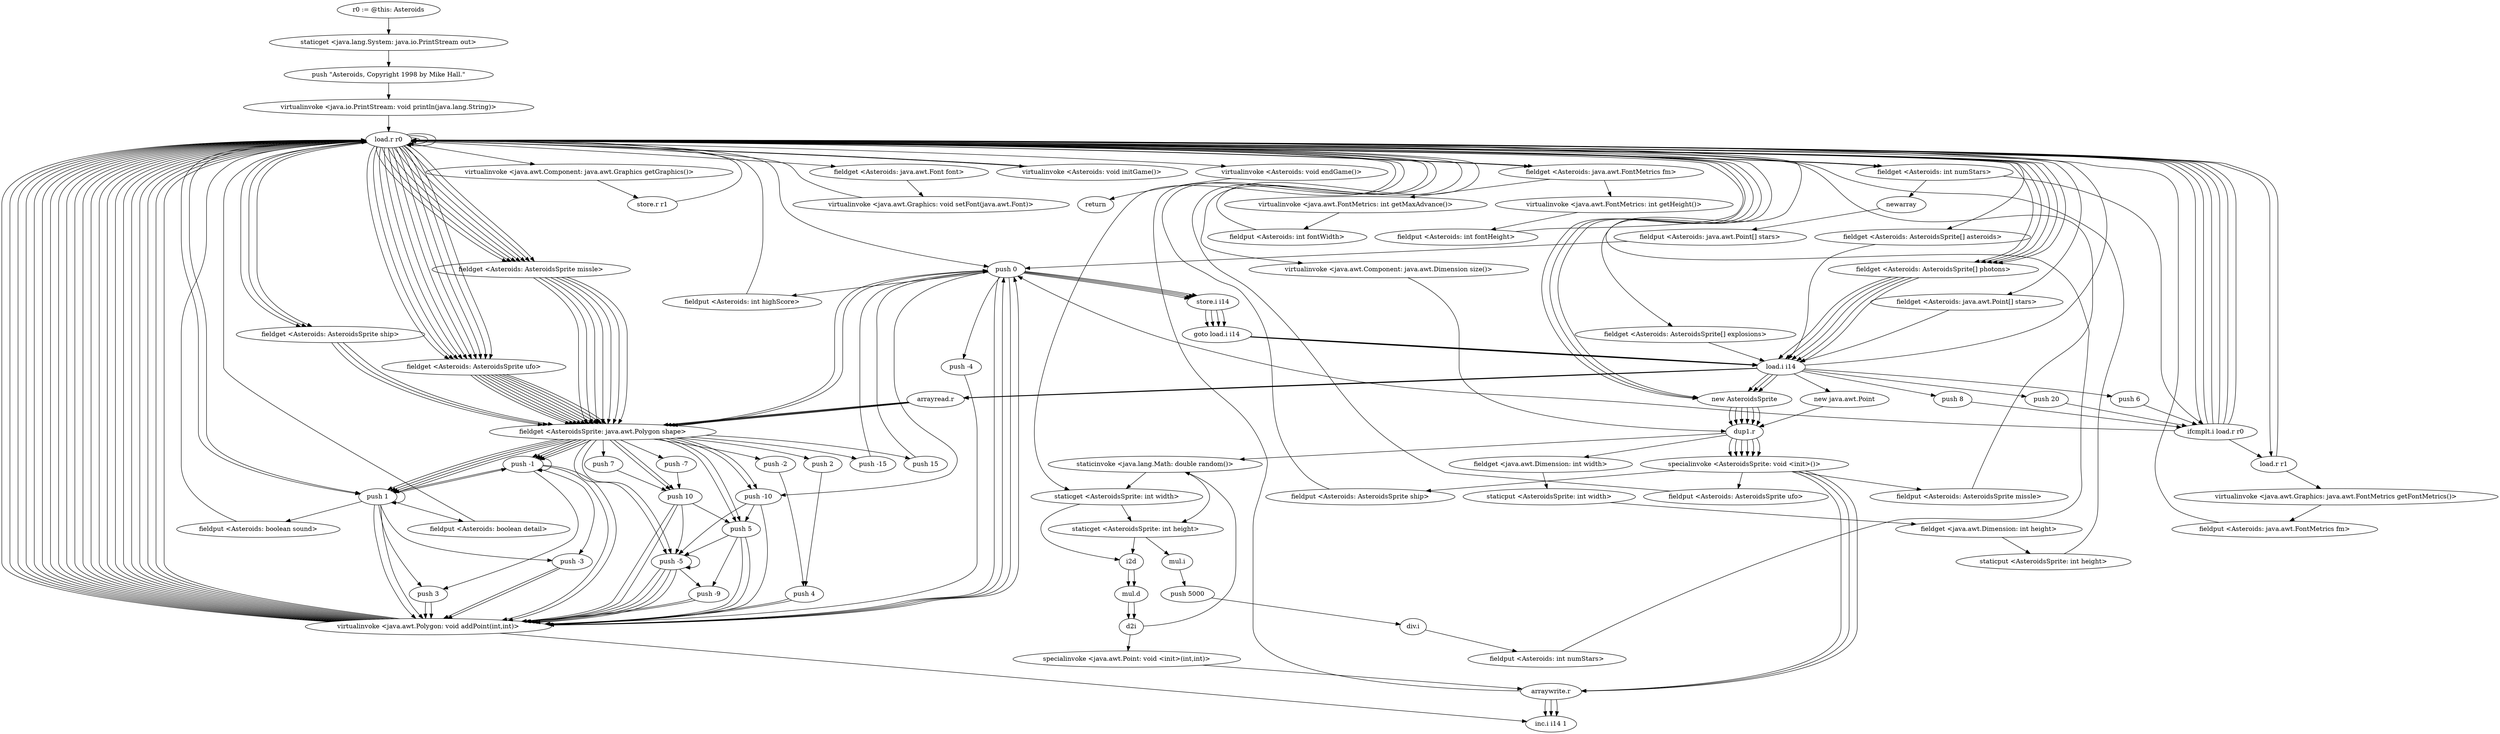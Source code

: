 digraph "" {
    "r0 := @this: Asteroids"
    "staticget <java.lang.System: java.io.PrintStream out>"
    "r0 := @this: Asteroids"->"staticget <java.lang.System: java.io.PrintStream out>";
    "push \"Asteroids, Copyright 1998 by Mike Hall.\""
    "staticget <java.lang.System: java.io.PrintStream out>"->"push \"Asteroids, Copyright 1998 by Mike Hall.\"";
    "virtualinvoke <java.io.PrintStream: void println(java.lang.String)>"
    "push \"Asteroids, Copyright 1998 by Mike Hall.\""->"virtualinvoke <java.io.PrintStream: void println(java.lang.String)>";
    "load.r r0"
    "virtualinvoke <java.io.PrintStream: void println(java.lang.String)>"->"load.r r0";
    "virtualinvoke <java.awt.Component: java.awt.Graphics getGraphics()>"
    "load.r r0"->"virtualinvoke <java.awt.Component: java.awt.Graphics getGraphics()>";
    "store.r r1"
    "virtualinvoke <java.awt.Component: java.awt.Graphics getGraphics()>"->"store.r r1";
    "store.r r1"->"load.r r0";
    "virtualinvoke <java.awt.Component: java.awt.Dimension size()>"
    "load.r r0"->"virtualinvoke <java.awt.Component: java.awt.Dimension size()>";
    "dup1.r"
    "virtualinvoke <java.awt.Component: java.awt.Dimension size()>"->"dup1.r";
    "fieldget <java.awt.Dimension: int width>"
    "dup1.r"->"fieldget <java.awt.Dimension: int width>";
    "staticput <AsteroidsSprite: int width>"
    "fieldget <java.awt.Dimension: int width>"->"staticput <AsteroidsSprite: int width>";
    "fieldget <java.awt.Dimension: int height>"
    "staticput <AsteroidsSprite: int width>"->"fieldget <java.awt.Dimension: int height>";
    "staticput <AsteroidsSprite: int height>"
    "fieldget <java.awt.Dimension: int height>"->"staticput <AsteroidsSprite: int height>";
    "staticput <AsteroidsSprite: int height>"->"load.r r0";
    "staticget <AsteroidsSprite: int width>"
    "load.r r0"->"staticget <AsteroidsSprite: int width>";
    "staticget <AsteroidsSprite: int height>"
    "staticget <AsteroidsSprite: int width>"->"staticget <AsteroidsSprite: int height>";
    "mul.i"
    "staticget <AsteroidsSprite: int height>"->"mul.i";
    "push 5000"
    "mul.i"->"push 5000";
    "div.i"
    "push 5000"->"div.i";
    "fieldput <Asteroids: int numStars>"
    "div.i"->"fieldput <Asteroids: int numStars>";
    "fieldput <Asteroids: int numStars>"->"load.r r0";
    "load.r r0"->"load.r r0";
    "fieldget <Asteroids: int numStars>"
    "load.r r0"->"fieldget <Asteroids: int numStars>";
    "newarray"
    "fieldget <Asteroids: int numStars>"->"newarray";
    "fieldput <Asteroids: java.awt.Point[] stars>"
    "newarray"->"fieldput <Asteroids: java.awt.Point[] stars>";
    "push 0"
    "fieldput <Asteroids: java.awt.Point[] stars>"->"push 0";
    "store.i i14"
    "push 0"->"store.i i14";
    "goto load.i i14"
    "store.i i14"->"goto load.i i14";
    "load.i i14"
    "goto load.i i14"->"load.i i14";
    "load.i i14"->"load.r r0";
    "load.r r0"->"fieldget <Asteroids: int numStars>";
    "ifcmplt.i load.r r0"
    "fieldget <Asteroids: int numStars>"->"ifcmplt.i load.r r0";
    "ifcmplt.i load.r r0"->"load.r r0";
    "new AsteroidsSprite"
    "load.r r0"->"new AsteroidsSprite";
    "new AsteroidsSprite"->"dup1.r";
    "specialinvoke <AsteroidsSprite: void <init>()>"
    "dup1.r"->"specialinvoke <AsteroidsSprite: void <init>()>";
    "fieldput <Asteroids: AsteroidsSprite ship>"
    "specialinvoke <AsteroidsSprite: void <init>()>"->"fieldput <Asteroids: AsteroidsSprite ship>";
    "fieldput <Asteroids: AsteroidsSprite ship>"->"load.r r0";
    "fieldget <Asteroids: AsteroidsSprite ship>"
    "load.r r0"->"fieldget <Asteroids: AsteroidsSprite ship>";
    "fieldget <AsteroidsSprite: java.awt.Polygon shape>"
    "fieldget <Asteroids: AsteroidsSprite ship>"->"fieldget <AsteroidsSprite: java.awt.Polygon shape>";
    "fieldget <AsteroidsSprite: java.awt.Polygon shape>"->"push 0";
    "push -10"
    "push 0"->"push -10";
    "virtualinvoke <java.awt.Polygon: void addPoint(int,int)>"
    "push -10"->"virtualinvoke <java.awt.Polygon: void addPoint(int,int)>";
    "virtualinvoke <java.awt.Polygon: void addPoint(int,int)>"->"load.r r0";
    "load.r r0"->"fieldget <Asteroids: AsteroidsSprite ship>";
    "fieldget <Asteroids: AsteroidsSprite ship>"->"fieldget <AsteroidsSprite: java.awt.Polygon shape>";
    "push 7"
    "fieldget <AsteroidsSprite: java.awt.Polygon shape>"->"push 7";
    "push 10"
    "push 7"->"push 10";
    "push 10"->"virtualinvoke <java.awt.Polygon: void addPoint(int,int)>";
    "virtualinvoke <java.awt.Polygon: void addPoint(int,int)>"->"load.r r0";
    "load.r r0"->"fieldget <Asteroids: AsteroidsSprite ship>";
    "fieldget <Asteroids: AsteroidsSprite ship>"->"fieldget <AsteroidsSprite: java.awt.Polygon shape>";
    "push -7"
    "fieldget <AsteroidsSprite: java.awt.Polygon shape>"->"push -7";
    "push -7"->"push 10";
    "push 10"->"virtualinvoke <java.awt.Polygon: void addPoint(int,int)>";
    "virtualinvoke <java.awt.Polygon: void addPoint(int,int)>"->"push 0";
    "push 0"->"store.i i14";
    "store.i i14"->"goto load.i i14";
    "goto load.i i14"->"load.i i14";
    "push 6"
    "load.i i14"->"push 6";
    "push 6"->"ifcmplt.i load.r r0";
    "ifcmplt.i load.r r0"->"load.r r0";
    "load.r r0"->"new AsteroidsSprite";
    "new AsteroidsSprite"->"dup1.r";
    "dup1.r"->"specialinvoke <AsteroidsSprite: void <init>()>";
    "fieldput <Asteroids: AsteroidsSprite ufo>"
    "specialinvoke <AsteroidsSprite: void <init>()>"->"fieldput <Asteroids: AsteroidsSprite ufo>";
    "fieldput <Asteroids: AsteroidsSprite ufo>"->"load.r r0";
    "fieldget <Asteroids: AsteroidsSprite ufo>"
    "load.r r0"->"fieldget <Asteroids: AsteroidsSprite ufo>";
    "fieldget <Asteroids: AsteroidsSprite ufo>"->"fieldget <AsteroidsSprite: java.awt.Polygon shape>";
    "push -15"
    "fieldget <AsteroidsSprite: java.awt.Polygon shape>"->"push -15";
    "push -15"->"push 0";
    "push 0"->"virtualinvoke <java.awt.Polygon: void addPoint(int,int)>";
    "virtualinvoke <java.awt.Polygon: void addPoint(int,int)>"->"load.r r0";
    "load.r r0"->"fieldget <Asteroids: AsteroidsSprite ufo>";
    "fieldget <Asteroids: AsteroidsSprite ufo>"->"fieldget <AsteroidsSprite: java.awt.Polygon shape>";
    "fieldget <AsteroidsSprite: java.awt.Polygon shape>"->"push -10";
    "push -5"
    "push -10"->"push -5";
    "push -5"->"virtualinvoke <java.awt.Polygon: void addPoint(int,int)>";
    "virtualinvoke <java.awt.Polygon: void addPoint(int,int)>"->"load.r r0";
    "load.r r0"->"fieldget <Asteroids: AsteroidsSprite ufo>";
    "fieldget <Asteroids: AsteroidsSprite ufo>"->"fieldget <AsteroidsSprite: java.awt.Polygon shape>";
    "fieldget <AsteroidsSprite: java.awt.Polygon shape>"->"push -5";
    "push -5"->"push -5";
    "push -5"->"virtualinvoke <java.awt.Polygon: void addPoint(int,int)>";
    "virtualinvoke <java.awt.Polygon: void addPoint(int,int)>"->"load.r r0";
    "load.r r0"->"fieldget <Asteroids: AsteroidsSprite ufo>";
    "fieldget <Asteroids: AsteroidsSprite ufo>"->"fieldget <AsteroidsSprite: java.awt.Polygon shape>";
    "fieldget <AsteroidsSprite: java.awt.Polygon shape>"->"push -5";
    "push -9"
    "push -5"->"push -9";
    "push -9"->"virtualinvoke <java.awt.Polygon: void addPoint(int,int)>";
    "virtualinvoke <java.awt.Polygon: void addPoint(int,int)>"->"load.r r0";
    "load.r r0"->"fieldget <Asteroids: AsteroidsSprite ufo>";
    "fieldget <Asteroids: AsteroidsSprite ufo>"->"fieldget <AsteroidsSprite: java.awt.Polygon shape>";
    "push 5"
    "fieldget <AsteroidsSprite: java.awt.Polygon shape>"->"push 5";
    "push 5"->"push -9";
    "push -9"->"virtualinvoke <java.awt.Polygon: void addPoint(int,int)>";
    "virtualinvoke <java.awt.Polygon: void addPoint(int,int)>"->"load.r r0";
    "load.r r0"->"fieldget <Asteroids: AsteroidsSprite ufo>";
    "fieldget <Asteroids: AsteroidsSprite ufo>"->"fieldget <AsteroidsSprite: java.awt.Polygon shape>";
    "fieldget <AsteroidsSprite: java.awt.Polygon shape>"->"push 5";
    "push 5"->"push -5";
    "push -5"->"virtualinvoke <java.awt.Polygon: void addPoint(int,int)>";
    "virtualinvoke <java.awt.Polygon: void addPoint(int,int)>"->"load.r r0";
    "load.r r0"->"fieldget <Asteroids: AsteroidsSprite ufo>";
    "fieldget <Asteroids: AsteroidsSprite ufo>"->"fieldget <AsteroidsSprite: java.awt.Polygon shape>";
    "fieldget <AsteroidsSprite: java.awt.Polygon shape>"->"push 10";
    "push 10"->"push -5";
    "push -5"->"virtualinvoke <java.awt.Polygon: void addPoint(int,int)>";
    "virtualinvoke <java.awt.Polygon: void addPoint(int,int)>"->"load.r r0";
    "load.r r0"->"fieldget <Asteroids: AsteroidsSprite ufo>";
    "fieldget <Asteroids: AsteroidsSprite ufo>"->"fieldget <AsteroidsSprite: java.awt.Polygon shape>";
    "push 15"
    "fieldget <AsteroidsSprite: java.awt.Polygon shape>"->"push 15";
    "push 15"->"push 0";
    "push 0"->"virtualinvoke <java.awt.Polygon: void addPoint(int,int)>";
    "virtualinvoke <java.awt.Polygon: void addPoint(int,int)>"->"load.r r0";
    "load.r r0"->"fieldget <Asteroids: AsteroidsSprite ufo>";
    "fieldget <Asteroids: AsteroidsSprite ufo>"->"fieldget <AsteroidsSprite: java.awt.Polygon shape>";
    "fieldget <AsteroidsSprite: java.awt.Polygon shape>"->"push 10";
    "push 10"->"push 5";
    "push 5"->"virtualinvoke <java.awt.Polygon: void addPoint(int,int)>";
    "virtualinvoke <java.awt.Polygon: void addPoint(int,int)>"->"load.r r0";
    "load.r r0"->"fieldget <Asteroids: AsteroidsSprite ufo>";
    "fieldget <Asteroids: AsteroidsSprite ufo>"->"fieldget <AsteroidsSprite: java.awt.Polygon shape>";
    "fieldget <AsteroidsSprite: java.awt.Polygon shape>"->"push -10";
    "push -10"->"push 5";
    "push 5"->"virtualinvoke <java.awt.Polygon: void addPoint(int,int)>";
    "virtualinvoke <java.awt.Polygon: void addPoint(int,int)>"->"load.r r0";
    "load.r r0"->"new AsteroidsSprite";
    "new AsteroidsSprite"->"dup1.r";
    "dup1.r"->"specialinvoke <AsteroidsSprite: void <init>()>";
    "fieldput <Asteroids: AsteroidsSprite missle>"
    "specialinvoke <AsteroidsSprite: void <init>()>"->"fieldput <Asteroids: AsteroidsSprite missle>";
    "fieldput <Asteroids: AsteroidsSprite missle>"->"load.r r0";
    "fieldget <Asteroids: AsteroidsSprite missle>"
    "load.r r0"->"fieldget <Asteroids: AsteroidsSprite missle>";
    "fieldget <Asteroids: AsteroidsSprite missle>"->"fieldget <AsteroidsSprite: java.awt.Polygon shape>";
    "fieldget <AsteroidsSprite: java.awt.Polygon shape>"->"push 0";
    "push -4"
    "push 0"->"push -4";
    "push -4"->"virtualinvoke <java.awt.Polygon: void addPoint(int,int)>";
    "virtualinvoke <java.awt.Polygon: void addPoint(int,int)>"->"load.r r0";
    "load.r r0"->"fieldget <Asteroids: AsteroidsSprite missle>";
    "fieldget <Asteroids: AsteroidsSprite missle>"->"fieldget <AsteroidsSprite: java.awt.Polygon shape>";
    "push 1"
    "fieldget <AsteroidsSprite: java.awt.Polygon shape>"->"push 1";
    "push -3"
    "push 1"->"push -3";
    "push -3"->"virtualinvoke <java.awt.Polygon: void addPoint(int,int)>";
    "virtualinvoke <java.awt.Polygon: void addPoint(int,int)>"->"load.r r0";
    "load.r r0"->"fieldget <Asteroids: AsteroidsSprite missle>";
    "fieldget <Asteroids: AsteroidsSprite missle>"->"fieldget <AsteroidsSprite: java.awt.Polygon shape>";
    "fieldget <AsteroidsSprite: java.awt.Polygon shape>"->"push 1";
    "push 3"
    "push 1"->"push 3";
    "push 3"->"virtualinvoke <java.awt.Polygon: void addPoint(int,int)>";
    "virtualinvoke <java.awt.Polygon: void addPoint(int,int)>"->"load.r r0";
    "load.r r0"->"fieldget <Asteroids: AsteroidsSprite missle>";
    "fieldget <Asteroids: AsteroidsSprite missle>"->"fieldget <AsteroidsSprite: java.awt.Polygon shape>";
    "push 2"
    "fieldget <AsteroidsSprite: java.awt.Polygon shape>"->"push 2";
    "push 4"
    "push 2"->"push 4";
    "push 4"->"virtualinvoke <java.awt.Polygon: void addPoint(int,int)>";
    "virtualinvoke <java.awt.Polygon: void addPoint(int,int)>"->"load.r r0";
    "load.r r0"->"fieldget <Asteroids: AsteroidsSprite missle>";
    "fieldget <Asteroids: AsteroidsSprite missle>"->"fieldget <AsteroidsSprite: java.awt.Polygon shape>";
    "push -2"
    "fieldget <AsteroidsSprite: java.awt.Polygon shape>"->"push -2";
    "push -2"->"push 4";
    "push 4"->"virtualinvoke <java.awt.Polygon: void addPoint(int,int)>";
    "virtualinvoke <java.awt.Polygon: void addPoint(int,int)>"->"load.r r0";
    "load.r r0"->"fieldget <Asteroids: AsteroidsSprite missle>";
    "fieldget <Asteroids: AsteroidsSprite missle>"->"fieldget <AsteroidsSprite: java.awt.Polygon shape>";
    "push -1"
    "fieldget <AsteroidsSprite: java.awt.Polygon shape>"->"push -1";
    "push -1"->"push 3";
    "push 3"->"virtualinvoke <java.awt.Polygon: void addPoint(int,int)>";
    "virtualinvoke <java.awt.Polygon: void addPoint(int,int)>"->"load.r r0";
    "load.r r0"->"fieldget <Asteroids: AsteroidsSprite missle>";
    "fieldget <Asteroids: AsteroidsSprite missle>"->"fieldget <AsteroidsSprite: java.awt.Polygon shape>";
    "fieldget <AsteroidsSprite: java.awt.Polygon shape>"->"push -1";
    "push -1"->"push -3";
    "push -3"->"virtualinvoke <java.awt.Polygon: void addPoint(int,int)>";
    "virtualinvoke <java.awt.Polygon: void addPoint(int,int)>"->"push 0";
    "push 0"->"store.i i14";
    "store.i i14"->"goto load.i i14";
    "goto load.i i14"->"load.i i14";
    "push 8"
    "load.i i14"->"push 8";
    "push 8"->"ifcmplt.i load.r r0";
    "ifcmplt.i load.r r0"->"push 0";
    "push 0"->"store.i i14";
    "store.i i14"->"goto load.i i14";
    "goto load.i i14"->"load.i i14";
    "push 20"
    "load.i i14"->"push 20";
    "push 20"->"ifcmplt.i load.r r0";
    "load.r r1"
    "ifcmplt.i load.r r0"->"load.r r1";
    "load.r r1"->"load.r r0";
    "fieldget <Asteroids: java.awt.Font font>"
    "load.r r0"->"fieldget <Asteroids: java.awt.Font font>";
    "virtualinvoke <java.awt.Graphics: void setFont(java.awt.Font)>"
    "fieldget <Asteroids: java.awt.Font font>"->"virtualinvoke <java.awt.Graphics: void setFont(java.awt.Font)>";
    "virtualinvoke <java.awt.Graphics: void setFont(java.awt.Font)>"->"load.r r0";
    "load.r r0"->"load.r r1";
    "virtualinvoke <java.awt.Graphics: java.awt.FontMetrics getFontMetrics()>"
    "load.r r1"->"virtualinvoke <java.awt.Graphics: java.awt.FontMetrics getFontMetrics()>";
    "fieldput <Asteroids: java.awt.FontMetrics fm>"
    "virtualinvoke <java.awt.Graphics: java.awt.FontMetrics getFontMetrics()>"->"fieldput <Asteroids: java.awt.FontMetrics fm>";
    "fieldput <Asteroids: java.awt.FontMetrics fm>"->"load.r r0";
    "load.r r0"->"load.r r0";
    "fieldget <Asteroids: java.awt.FontMetrics fm>"
    "load.r r0"->"fieldget <Asteroids: java.awt.FontMetrics fm>";
    "virtualinvoke <java.awt.FontMetrics: int getMaxAdvance()>"
    "fieldget <Asteroids: java.awt.FontMetrics fm>"->"virtualinvoke <java.awt.FontMetrics: int getMaxAdvance()>";
    "fieldput <Asteroids: int fontWidth>"
    "virtualinvoke <java.awt.FontMetrics: int getMaxAdvance()>"->"fieldput <Asteroids: int fontWidth>";
    "fieldput <Asteroids: int fontWidth>"->"load.r r0";
    "load.r r0"->"load.r r0";
    "load.r r0"->"fieldget <Asteroids: java.awt.FontMetrics fm>";
    "virtualinvoke <java.awt.FontMetrics: int getHeight()>"
    "fieldget <Asteroids: java.awt.FontMetrics fm>"->"virtualinvoke <java.awt.FontMetrics: int getHeight()>";
    "fieldput <Asteroids: int fontHeight>"
    "virtualinvoke <java.awt.FontMetrics: int getHeight()>"->"fieldput <Asteroids: int fontHeight>";
    "fieldput <Asteroids: int fontHeight>"->"load.r r0";
    "load.r r0"->"push 0";
    "fieldput <Asteroids: int highScore>"
    "push 0"->"fieldput <Asteroids: int highScore>";
    "fieldput <Asteroids: int highScore>"->"load.r r0";
    "load.r r0"->"push 1";
    "fieldput <Asteroids: boolean sound>"
    "push 1"->"fieldput <Asteroids: boolean sound>";
    "fieldput <Asteroids: boolean sound>"->"load.r r0";
    "load.r r0"->"push 1";
    "fieldput <Asteroids: boolean detail>"
    "push 1"->"fieldput <Asteroids: boolean detail>";
    "fieldput <Asteroids: boolean detail>"->"load.r r0";
    "virtualinvoke <Asteroids: void initGame()>"
    "load.r r0"->"virtualinvoke <Asteroids: void initGame()>";
    "virtualinvoke <Asteroids: void initGame()>"->"load.r r0";
    "virtualinvoke <Asteroids: void endGame()>"
    "load.r r0"->"virtualinvoke <Asteroids: void endGame()>";
    "return"
    "virtualinvoke <Asteroids: void endGame()>"->"return";
    "ifcmplt.i load.r r0"->"load.r r0";
    "fieldget <Asteroids: AsteroidsSprite[] explosions>"
    "load.r r0"->"fieldget <Asteroids: AsteroidsSprite[] explosions>";
    "fieldget <Asteroids: AsteroidsSprite[] explosions>"->"load.i i14";
    "load.i i14"->"new AsteroidsSprite";
    "new AsteroidsSprite"->"dup1.r";
    "dup1.r"->"specialinvoke <AsteroidsSprite: void <init>()>";
    "arraywrite.r"
    "specialinvoke <AsteroidsSprite: void <init>()>"->"arraywrite.r";
    "inc.i i14 1"
    "arraywrite.r"->"inc.i i14 1";
    "ifcmplt.i load.r r0"->"load.r r0";
    "fieldget <Asteroids: AsteroidsSprite[] asteroids>"
    "load.r r0"->"fieldget <Asteroids: AsteroidsSprite[] asteroids>";
    "fieldget <Asteroids: AsteroidsSprite[] asteroids>"->"load.i i14";
    "load.i i14"->"new AsteroidsSprite";
    "new AsteroidsSprite"->"dup1.r";
    "dup1.r"->"specialinvoke <AsteroidsSprite: void <init>()>";
    "specialinvoke <AsteroidsSprite: void <init>()>"->"arraywrite.r";
    "arraywrite.r"->"inc.i i14 1";
    "ifcmplt.i load.r r0"->"load.r r0";
    "fieldget <Asteroids: AsteroidsSprite[] photons>"
    "load.r r0"->"fieldget <Asteroids: AsteroidsSprite[] photons>";
    "fieldget <Asteroids: AsteroidsSprite[] photons>"->"load.i i14";
    "load.i i14"->"new AsteroidsSprite";
    "new AsteroidsSprite"->"dup1.r";
    "dup1.r"->"specialinvoke <AsteroidsSprite: void <init>()>";
    "specialinvoke <AsteroidsSprite: void <init>()>"->"arraywrite.r";
    "arraywrite.r"->"load.r r0";
    "load.r r0"->"fieldget <Asteroids: AsteroidsSprite[] photons>";
    "fieldget <Asteroids: AsteroidsSprite[] photons>"->"load.i i14";
    "arrayread.r"
    "load.i i14"->"arrayread.r";
    "arrayread.r"->"fieldget <AsteroidsSprite: java.awt.Polygon shape>";
    "fieldget <AsteroidsSprite: java.awt.Polygon shape>"->"push 1";
    "push 1"->"push 1";
    "push 1"->"virtualinvoke <java.awt.Polygon: void addPoint(int,int)>";
    "virtualinvoke <java.awt.Polygon: void addPoint(int,int)>"->"load.r r0";
    "load.r r0"->"fieldget <Asteroids: AsteroidsSprite[] photons>";
    "fieldget <Asteroids: AsteroidsSprite[] photons>"->"load.i i14";
    "load.i i14"->"arrayread.r";
    "arrayread.r"->"fieldget <AsteroidsSprite: java.awt.Polygon shape>";
    "fieldget <AsteroidsSprite: java.awt.Polygon shape>"->"push 1";
    "push 1"->"push -1";
    "push -1"->"virtualinvoke <java.awt.Polygon: void addPoint(int,int)>";
    "virtualinvoke <java.awt.Polygon: void addPoint(int,int)>"->"load.r r0";
    "load.r r0"->"fieldget <Asteroids: AsteroidsSprite[] photons>";
    "fieldget <Asteroids: AsteroidsSprite[] photons>"->"load.i i14";
    "load.i i14"->"arrayread.r";
    "arrayread.r"->"fieldget <AsteroidsSprite: java.awt.Polygon shape>";
    "fieldget <AsteroidsSprite: java.awt.Polygon shape>"->"push -1";
    "push -1"->"push 1";
    "push 1"->"virtualinvoke <java.awt.Polygon: void addPoint(int,int)>";
    "virtualinvoke <java.awt.Polygon: void addPoint(int,int)>"->"load.r r0";
    "load.r r0"->"fieldget <Asteroids: AsteroidsSprite[] photons>";
    "fieldget <Asteroids: AsteroidsSprite[] photons>"->"load.i i14";
    "load.i i14"->"arrayread.r";
    "arrayread.r"->"fieldget <AsteroidsSprite: java.awt.Polygon shape>";
    "fieldget <AsteroidsSprite: java.awt.Polygon shape>"->"push -1";
    "push -1"->"push -1";
    "push -1"->"virtualinvoke <java.awt.Polygon: void addPoint(int,int)>";
    "virtualinvoke <java.awt.Polygon: void addPoint(int,int)>"->"inc.i i14 1";
    "ifcmplt.i load.r r0"->"load.r r0";
    "fieldget <Asteroids: java.awt.Point[] stars>"
    "load.r r0"->"fieldget <Asteroids: java.awt.Point[] stars>";
    "fieldget <Asteroids: java.awt.Point[] stars>"->"load.i i14";
    "new java.awt.Point"
    "load.i i14"->"new java.awt.Point";
    "new java.awt.Point"->"dup1.r";
    "staticinvoke <java.lang.Math: double random()>"
    "dup1.r"->"staticinvoke <java.lang.Math: double random()>";
    "staticinvoke <java.lang.Math: double random()>"->"staticget <AsteroidsSprite: int width>";
    "i2d"
    "staticget <AsteroidsSprite: int width>"->"i2d";
    "mul.d"
    "i2d"->"mul.d";
    "d2i"
    "mul.d"->"d2i";
    "d2i"->"staticinvoke <java.lang.Math: double random()>";
    "staticinvoke <java.lang.Math: double random()>"->"staticget <AsteroidsSprite: int height>";
    "staticget <AsteroidsSprite: int height>"->"i2d";
    "i2d"->"mul.d";
    "mul.d"->"d2i";
    "specialinvoke <java.awt.Point: void <init>(int,int)>"
    "d2i"->"specialinvoke <java.awt.Point: void <init>(int,int)>";
    "specialinvoke <java.awt.Point: void <init>(int,int)>"->"arraywrite.r";
    "arraywrite.r"->"inc.i i14 1";
}
